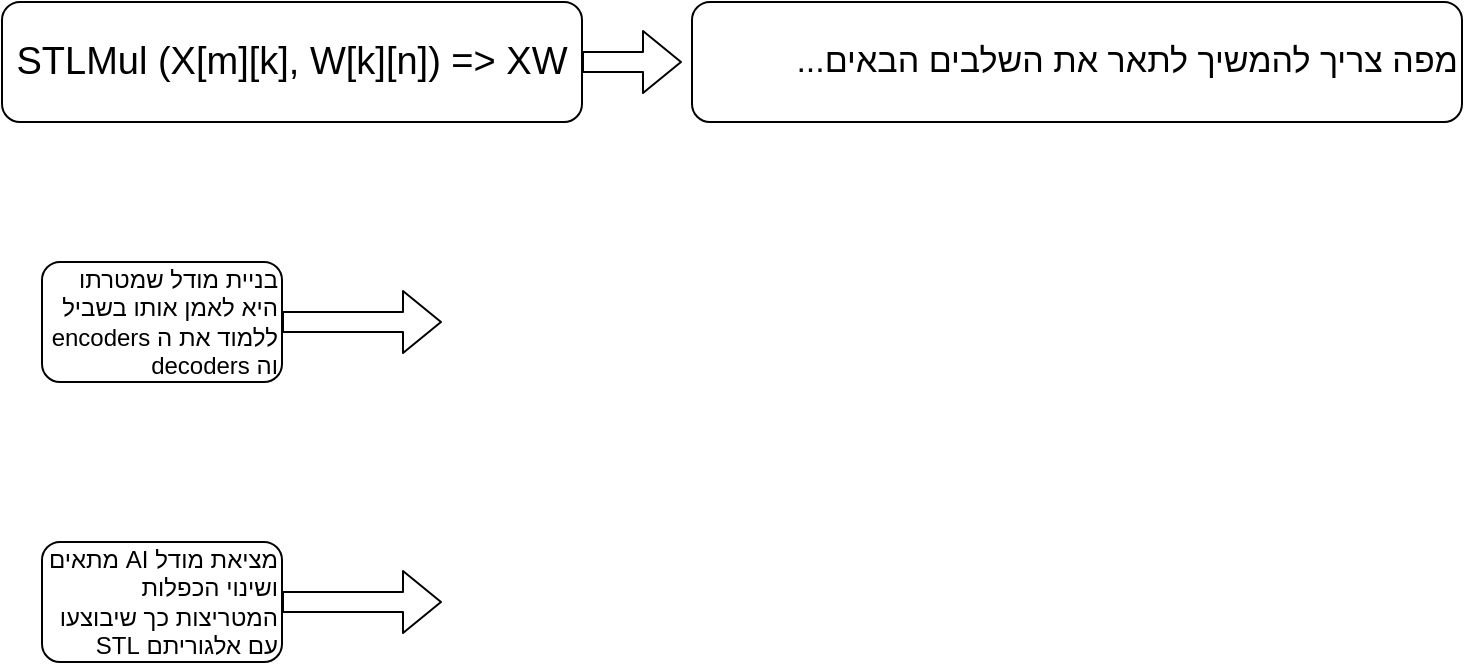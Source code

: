 <mxfile>
  <diagram id="JzB7Jn7wed7Xo5G3qQyk" name="Page-1">
    <mxGraphModel dx="1386" dy="779" grid="1" gridSize="10" guides="1" tooltips="1" connect="1" arrows="1" fold="1" page="1" pageScale="1" pageWidth="850" pageHeight="1100" math="0" shadow="0">
      <root>
        <mxCell id="0"/>
        <mxCell id="1" parent="0"/>

        <!-- English box (unchanged) -->
        <mxCell id="2" value="&lt;font style=&quot;font-size: 19px;&quot;&gt;STLMul (X[m][k], W[k][n]) =&amp;gt; XW&lt;/font&gt;" style="rounded=1;whiteSpace=wrap;html=1;strokeWidth=1;" vertex="1" parent="1">
          <mxGeometry x="20" y="50" width="290" height="60" as="geometry"/>
        </mxCell>

        <!-- Hebrew box with RTL + right align -->
        <mxCell id="3" value="&lt;div dir=&quot;rtl&quot; style=&quot;text-align:right&quot;&gt;&lt;font style=&quot;font-size: 17px;&quot;&gt;מפה צריך להמשיך לתאר את השלבים הבאים...&lt;/font&gt;&lt;/div&gt;" style="rounded=1;whiteSpace=wrap;html=1;align=right;" vertex="1" parent="1">
          <mxGeometry x="365" y="50" width="385" height="60" as="geometry"/>
        </mxCell>

        <!-- Arrow from 2 -->
        <mxCell id="4" value="" style="shape=flexArrow;endArrow=classic;html=1;exitX=1;exitY=0.5;exitDx=0;exitDy=0;" edge="1" parent="1" source="2">
          <mxGeometry width="50" height="50" relative="1" as="geometry">
            <mxPoint x="480" y="420" as="sourcePoint"/>
            <mxPoint x="360" y="80" as="targetPoint"/>
          </mxGeometry>
        </mxCell>

        <!-- Hebrew box with RTL + right align -->
        <mxCell id="5" value="&lt;div dir=&quot;rtl&quot; style=&quot;text-align:right&quot;&gt;בניית מודל שמטרתו היא לאמן אותו בשביל ללמוד את ה encoders וה decoders&lt;/div&gt;" style="rounded=1;whiteSpace=wrap;html=1;align=right;" vertex="1" parent="1">
          <mxGeometry x="40" y="180" width="120" height="60" as="geometry"/>
        </mxCell>

        <!-- Hebrew box with RTL + right align -->
        <mxCell id="7" value="&lt;div dir=&quot;rtl&quot; style=&quot;text-align:right&quot;&gt;מציאת מודל AI מתאים ושינוי הכפלות המטריצות כך שיבוצעו עם אלגוריתם STL&lt;/div&gt;" style="rounded=1;whiteSpace=wrap;html=1;align=right;" vertex="1" parent="1">
          <mxGeometry x="40" y="320" width="120" height="60" as="geometry"/>
        </mxCell>

        <!-- Arrow from 5 -->
        <mxCell id="8" value="" style="shape=flexArrow;endArrow=classic;html=1;exitX=1;exitY=0.5;exitDx=0;exitDy=0;" edge="1" parent="1" source="5">
          <mxGeometry width="50" height="50" relative="1" as="geometry">
            <mxPoint x="480" y="420" as="sourcePoint"/>
            <mxPoint x="240" y="210" as="targetPoint"/>
          </mxGeometry>
        </mxCell>

        <!-- Arrow from 7 -->
        <mxCell id="9" value="" style="shape=flexArrow;endArrow=classic;html=1;exitX=1;exitY=0.5;exitDx=0;exitDy=0;" edge="1" parent="1" source="7">
          <mxGeometry width="50" height="50" relative="1" as="geometry">
            <mxPoint x="170" y="350" as="sourcePoint"/>
            <mxPoint x="240" y="350" as="targetPoint"/>
          </mxGeometry>
        </mxCell>

      </root>
    </mxGraphModel>
  </diagram>
</mxfile>
